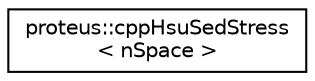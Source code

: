 digraph "Graphical Class Hierarchy"
{
 // LATEX_PDF_SIZE
  edge [fontname="Helvetica",fontsize="10",labelfontname="Helvetica",labelfontsize="10"];
  node [fontname="Helvetica",fontsize="10",shape=record];
  rankdir="LR";
  Node0 [label="proteus::cppHsuSedStress\l\< nSpace \>",height=0.2,width=0.4,color="black", fillcolor="white", style="filled",URL="$d7/d1c/classproteus_1_1cppHsuSedStress.html",tooltip=" "];
}
